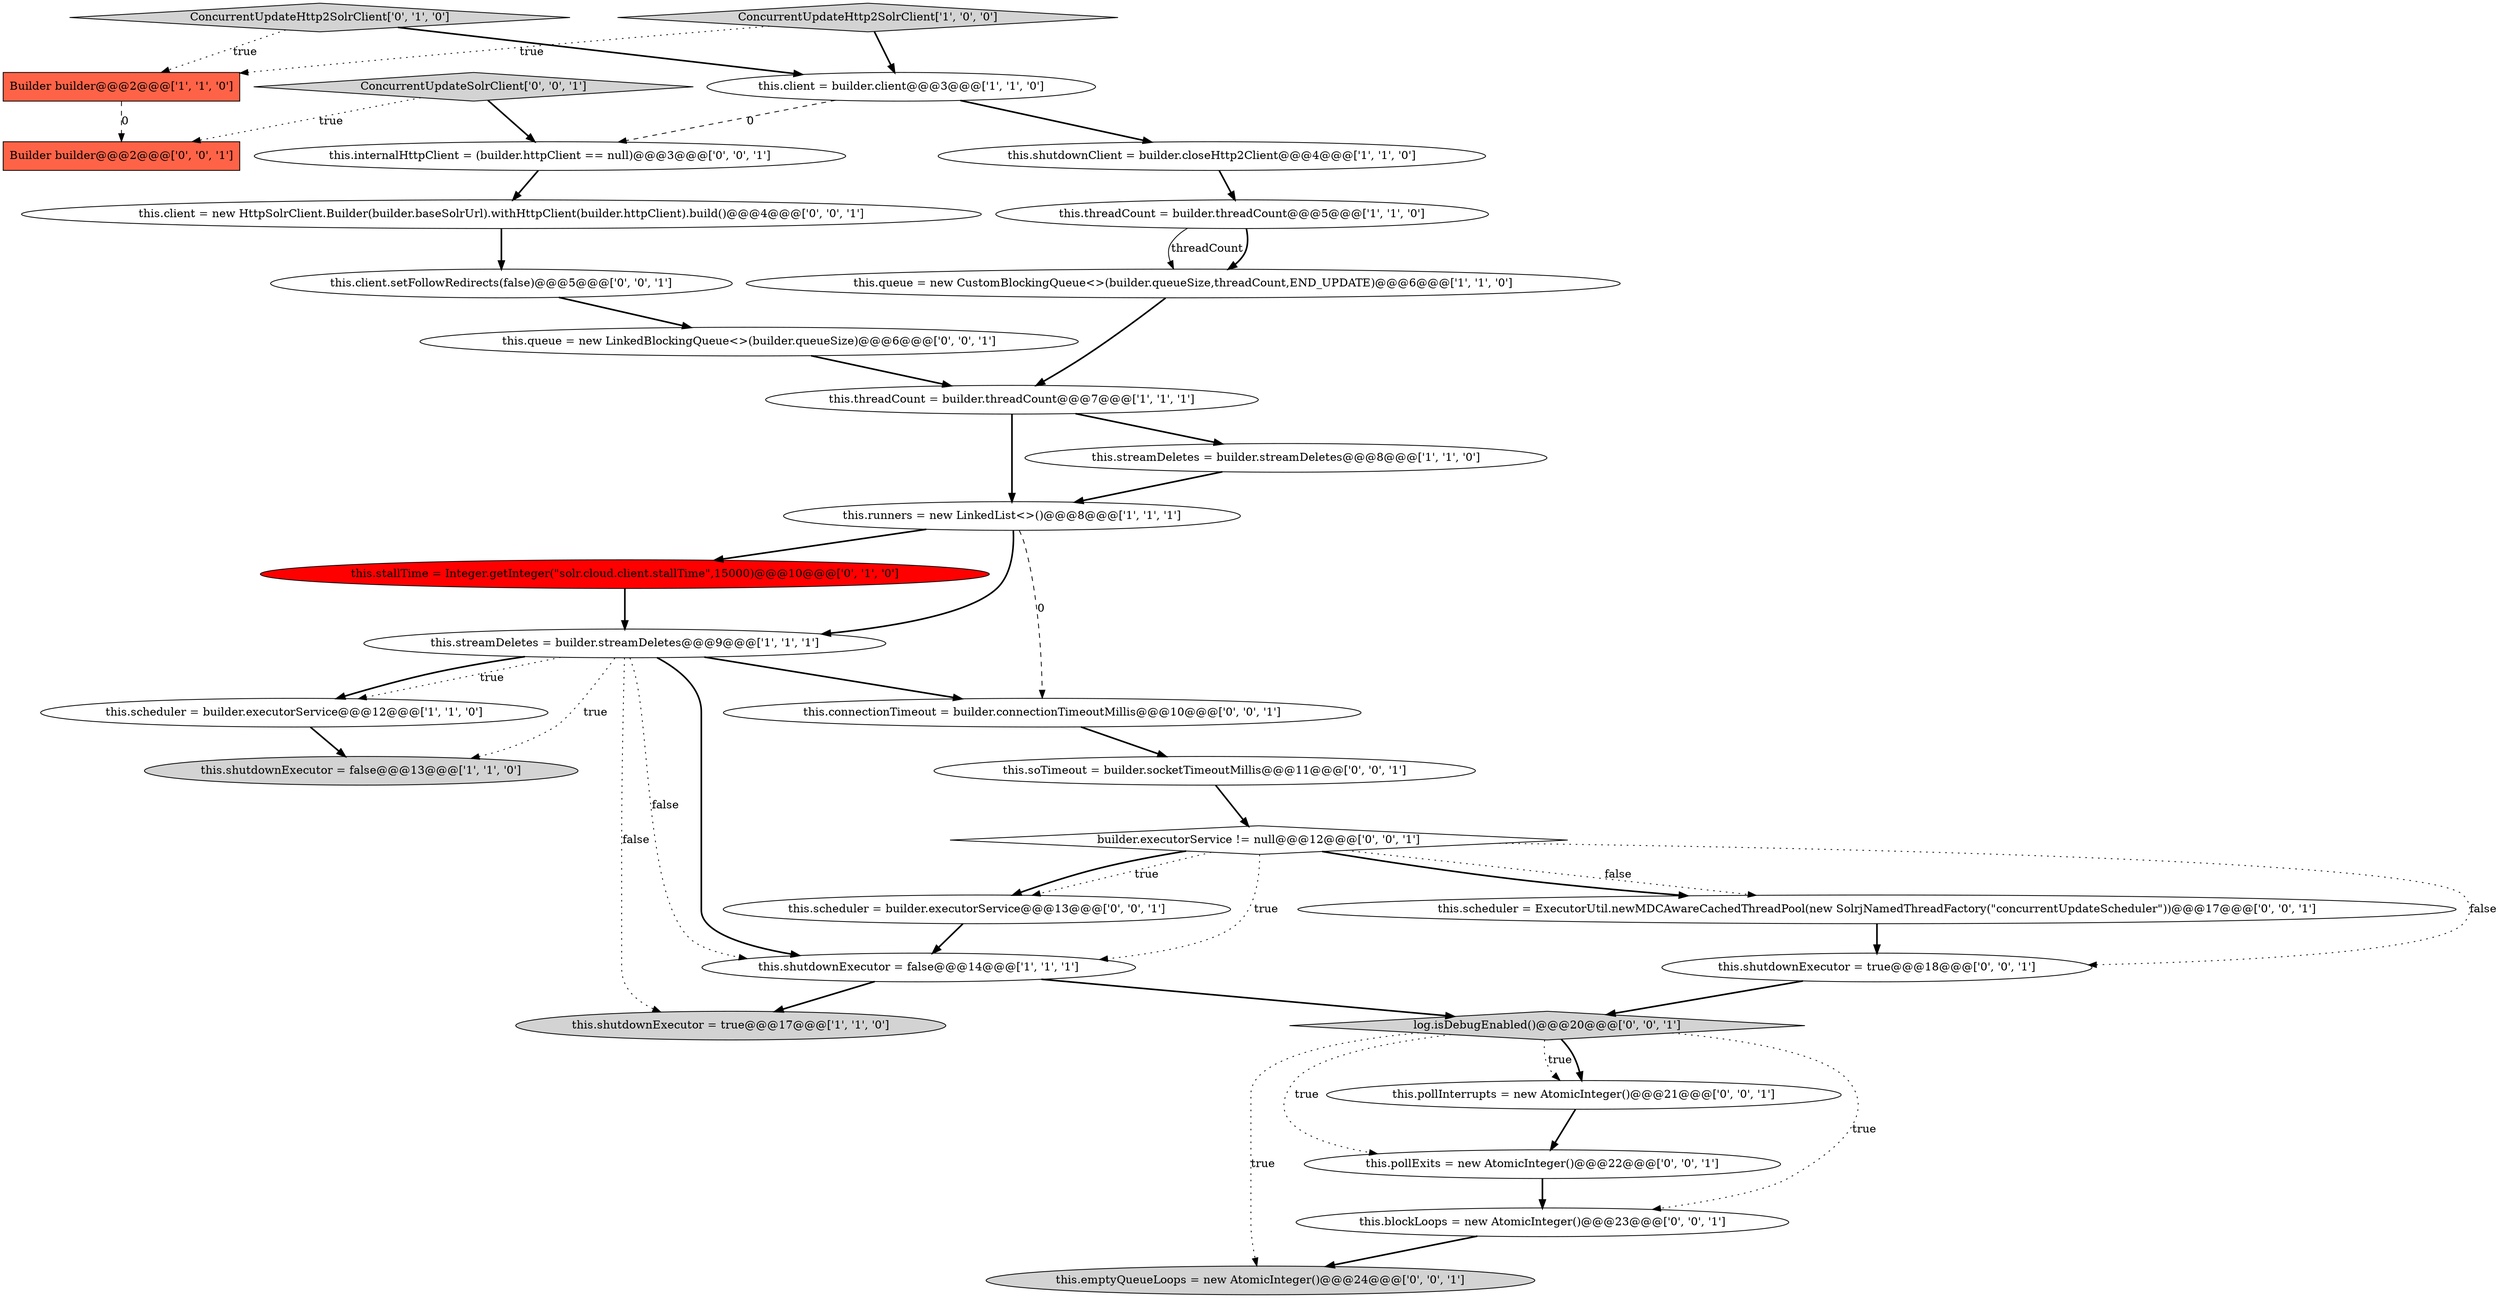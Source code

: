 digraph {
28 [style = filled, label = "builder.executorService != null@@@12@@@['0', '0', '1']", fillcolor = white, shape = diamond image = "AAA0AAABBB3BBB"];
2 [style = filled, label = "this.runners = new LinkedList<>()@@@8@@@['1', '1', '1']", fillcolor = white, shape = ellipse image = "AAA0AAABBB1BBB"];
32 [style = filled, label = "this.client = new HttpSolrClient.Builder(builder.baseSolrUrl).withHttpClient(builder.httpClient).build()@@@4@@@['0', '0', '1']", fillcolor = white, shape = ellipse image = "AAA0AAABBB3BBB"];
16 [style = filled, label = "this.scheduler = builder.executorService@@@13@@@['0', '0', '1']", fillcolor = white, shape = ellipse image = "AAA0AAABBB3BBB"];
30 [style = filled, label = "this.internalHttpClient = (builder.httpClient == null)@@@3@@@['0', '0', '1']", fillcolor = white, shape = ellipse image = "AAA0AAABBB3BBB"];
1 [style = filled, label = "this.shutdownExecutor = false@@@14@@@['1', '1', '1']", fillcolor = white, shape = ellipse image = "AAA0AAABBB1BBB"];
24 [style = filled, label = "this.shutdownExecutor = true@@@18@@@['0', '0', '1']", fillcolor = white, shape = ellipse image = "AAA0AAABBB3BBB"];
6 [style = filled, label = "this.shutdownExecutor = true@@@17@@@['1', '1', '0']", fillcolor = lightgray, shape = ellipse image = "AAA0AAABBB1BBB"];
29 [style = filled, label = "Builder builder@@@2@@@['0', '0', '1']", fillcolor = tomato, shape = box image = "AAA0AAABBB3BBB"];
27 [style = filled, label = "this.scheduler = ExecutorUtil.newMDCAwareCachedThreadPool(new SolrjNamedThreadFactory(\"concurrentUpdateScheduler\"))@@@17@@@['0', '0', '1']", fillcolor = white, shape = ellipse image = "AAA0AAABBB3BBB"];
5 [style = filled, label = "this.streamDeletes = builder.streamDeletes@@@9@@@['1', '1', '1']", fillcolor = white, shape = ellipse image = "AAA0AAABBB1BBB"];
20 [style = filled, label = "this.queue = new LinkedBlockingQueue<>(builder.queueSize)@@@6@@@['0', '0', '1']", fillcolor = white, shape = ellipse image = "AAA0AAABBB3BBB"];
4 [style = filled, label = "this.streamDeletes = builder.streamDeletes@@@8@@@['1', '1', '0']", fillcolor = white, shape = ellipse image = "AAA0AAABBB1BBB"];
23 [style = filled, label = "this.emptyQueueLoops = new AtomicInteger()@@@24@@@['0', '0', '1']", fillcolor = lightgray, shape = ellipse image = "AAA0AAABBB3BBB"];
9 [style = filled, label = "this.threadCount = builder.threadCount@@@5@@@['1', '1', '0']", fillcolor = white, shape = ellipse image = "AAA0AAABBB1BBB"];
0 [style = filled, label = "this.scheduler = builder.executorService@@@12@@@['1', '1', '0']", fillcolor = white, shape = ellipse image = "AAA0AAABBB1BBB"];
25 [style = filled, label = "this.pollExits = new AtomicInteger()@@@22@@@['0', '0', '1']", fillcolor = white, shape = ellipse image = "AAA0AAABBB3BBB"];
15 [style = filled, label = "ConcurrentUpdateHttp2SolrClient['0', '1', '0']", fillcolor = lightgray, shape = diamond image = "AAA0AAABBB2BBB"];
21 [style = filled, label = "this.soTimeout = builder.socketTimeoutMillis@@@11@@@['0', '0', '1']", fillcolor = white, shape = ellipse image = "AAA0AAABBB3BBB"];
31 [style = filled, label = "this.blockLoops = new AtomicInteger()@@@23@@@['0', '0', '1']", fillcolor = white, shape = ellipse image = "AAA0AAABBB3BBB"];
8 [style = filled, label = "this.shutdownClient = builder.closeHttp2Client@@@4@@@['1', '1', '0']", fillcolor = white, shape = ellipse image = "AAA0AAABBB1BBB"];
11 [style = filled, label = "this.shutdownExecutor = false@@@13@@@['1', '1', '0']", fillcolor = lightgray, shape = ellipse image = "AAA0AAABBB1BBB"];
26 [style = filled, label = "this.client.setFollowRedirects(false)@@@5@@@['0', '0', '1']", fillcolor = white, shape = ellipse image = "AAA0AAABBB3BBB"];
3 [style = filled, label = "this.queue = new CustomBlockingQueue<>(builder.queueSize,threadCount,END_UPDATE)@@@6@@@['1', '1', '0']", fillcolor = white, shape = ellipse image = "AAA0AAABBB1BBB"];
12 [style = filled, label = "this.threadCount = builder.threadCount@@@7@@@['1', '1', '1']", fillcolor = white, shape = ellipse image = "AAA0AAABBB1BBB"];
10 [style = filled, label = "Builder builder@@@2@@@['1', '1', '0']", fillcolor = tomato, shape = box image = "AAA0AAABBB1BBB"];
17 [style = filled, label = "this.pollInterrupts = new AtomicInteger()@@@21@@@['0', '0', '1']", fillcolor = white, shape = ellipse image = "AAA0AAABBB3BBB"];
13 [style = filled, label = "ConcurrentUpdateHttp2SolrClient['1', '0', '0']", fillcolor = lightgray, shape = diamond image = "AAA0AAABBB1BBB"];
22 [style = filled, label = "ConcurrentUpdateSolrClient['0', '0', '1']", fillcolor = lightgray, shape = diamond image = "AAA0AAABBB3BBB"];
19 [style = filled, label = "log.isDebugEnabled()@@@20@@@['0', '0', '1']", fillcolor = lightgray, shape = diamond image = "AAA0AAABBB3BBB"];
14 [style = filled, label = "this.stallTime = Integer.getInteger(\"solr.cloud.client.stallTime\",15000)@@@10@@@['0', '1', '0']", fillcolor = red, shape = ellipse image = "AAA1AAABBB2BBB"];
18 [style = filled, label = "this.connectionTimeout = builder.connectionTimeoutMillis@@@10@@@['0', '0', '1']", fillcolor = white, shape = ellipse image = "AAA0AAABBB3BBB"];
7 [style = filled, label = "this.client = builder.client@@@3@@@['1', '1', '0']", fillcolor = white, shape = ellipse image = "AAA0AAABBB1BBB"];
9->3 [style = solid, label="threadCount"];
17->25 [style = bold, label=""];
22->29 [style = dotted, label="true"];
19->25 [style = dotted, label="true"];
31->23 [style = bold, label=""];
24->19 [style = bold, label=""];
15->7 [style = bold, label=""];
19->17 [style = dotted, label="true"];
28->16 [style = dotted, label="true"];
0->11 [style = bold, label=""];
19->23 [style = dotted, label="true"];
30->32 [style = bold, label=""];
15->10 [style = dotted, label="true"];
5->18 [style = bold, label=""];
4->2 [style = bold, label=""];
19->17 [style = bold, label=""];
3->12 [style = bold, label=""];
5->0 [style = dotted, label="true"];
10->29 [style = dashed, label="0"];
7->8 [style = bold, label=""];
5->1 [style = dotted, label="false"];
28->16 [style = bold, label=""];
13->10 [style = dotted, label="true"];
32->26 [style = bold, label=""];
28->1 [style = dotted, label="true"];
22->30 [style = bold, label=""];
21->28 [style = bold, label=""];
25->31 [style = bold, label=""];
5->1 [style = bold, label=""];
12->2 [style = bold, label=""];
5->11 [style = dotted, label="true"];
1->6 [style = bold, label=""];
12->4 [style = bold, label=""];
5->0 [style = bold, label=""];
16->1 [style = bold, label=""];
5->6 [style = dotted, label="false"];
13->7 [style = bold, label=""];
28->24 [style = dotted, label="false"];
7->30 [style = dashed, label="0"];
2->14 [style = bold, label=""];
20->12 [style = bold, label=""];
8->9 [style = bold, label=""];
2->18 [style = dashed, label="0"];
28->27 [style = dotted, label="false"];
9->3 [style = bold, label=""];
27->24 [style = bold, label=""];
28->27 [style = bold, label=""];
18->21 [style = bold, label=""];
1->19 [style = bold, label=""];
19->31 [style = dotted, label="true"];
26->20 [style = bold, label=""];
2->5 [style = bold, label=""];
14->5 [style = bold, label=""];
}
